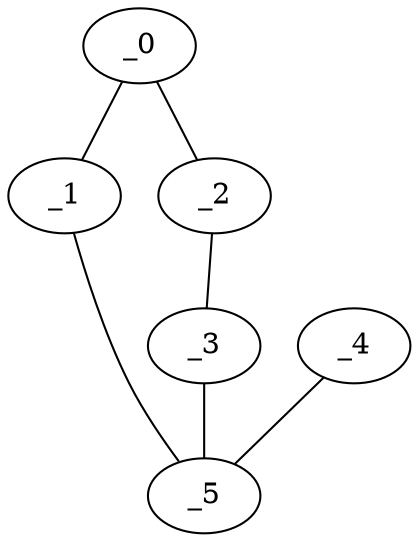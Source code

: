 graph HP1_0142 {
	_0	 [x="0.799467",
		y="3.1609"];
	_1	 [x="0.940911",
		y="0.671968"];
	_0 -- _1;
	_2	 [x="2.89329",
		y="0.484701"];
	_0 -- _2;
	_5	 [x="2.38609",
		y="1.68017"];
	_1 -- _5;
	_3	 [x="2.05674",
		y="2.68121"];
	_2 -- _3;
	_3 -- _5;
	_4	 [x="1.32138",
		y="1.94215"];
	_4 -- _5;
}
